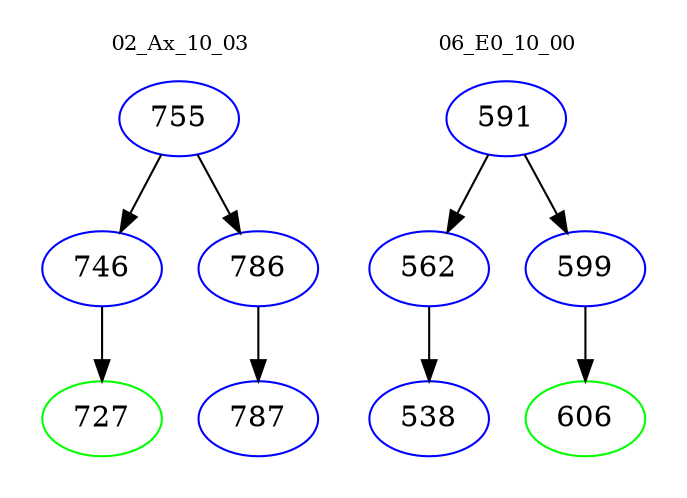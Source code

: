 digraph{
subgraph cluster_0 {
color = white
label = "02_Ax_10_03";
fontsize=10;
T0_755 [label="755", color="blue"]
T0_755 -> T0_746 [color="black"]
T0_746 [label="746", color="blue"]
T0_746 -> T0_727 [color="black"]
T0_727 [label="727", color="green"]
T0_755 -> T0_786 [color="black"]
T0_786 [label="786", color="blue"]
T0_786 -> T0_787 [color="black"]
T0_787 [label="787", color="blue"]
}
subgraph cluster_1 {
color = white
label = "06_E0_10_00";
fontsize=10;
T1_591 [label="591", color="blue"]
T1_591 -> T1_562 [color="black"]
T1_562 [label="562", color="blue"]
T1_562 -> T1_538 [color="black"]
T1_538 [label="538", color="blue"]
T1_591 -> T1_599 [color="black"]
T1_599 [label="599", color="blue"]
T1_599 -> T1_606 [color="black"]
T1_606 [label="606", color="green"]
}
}
